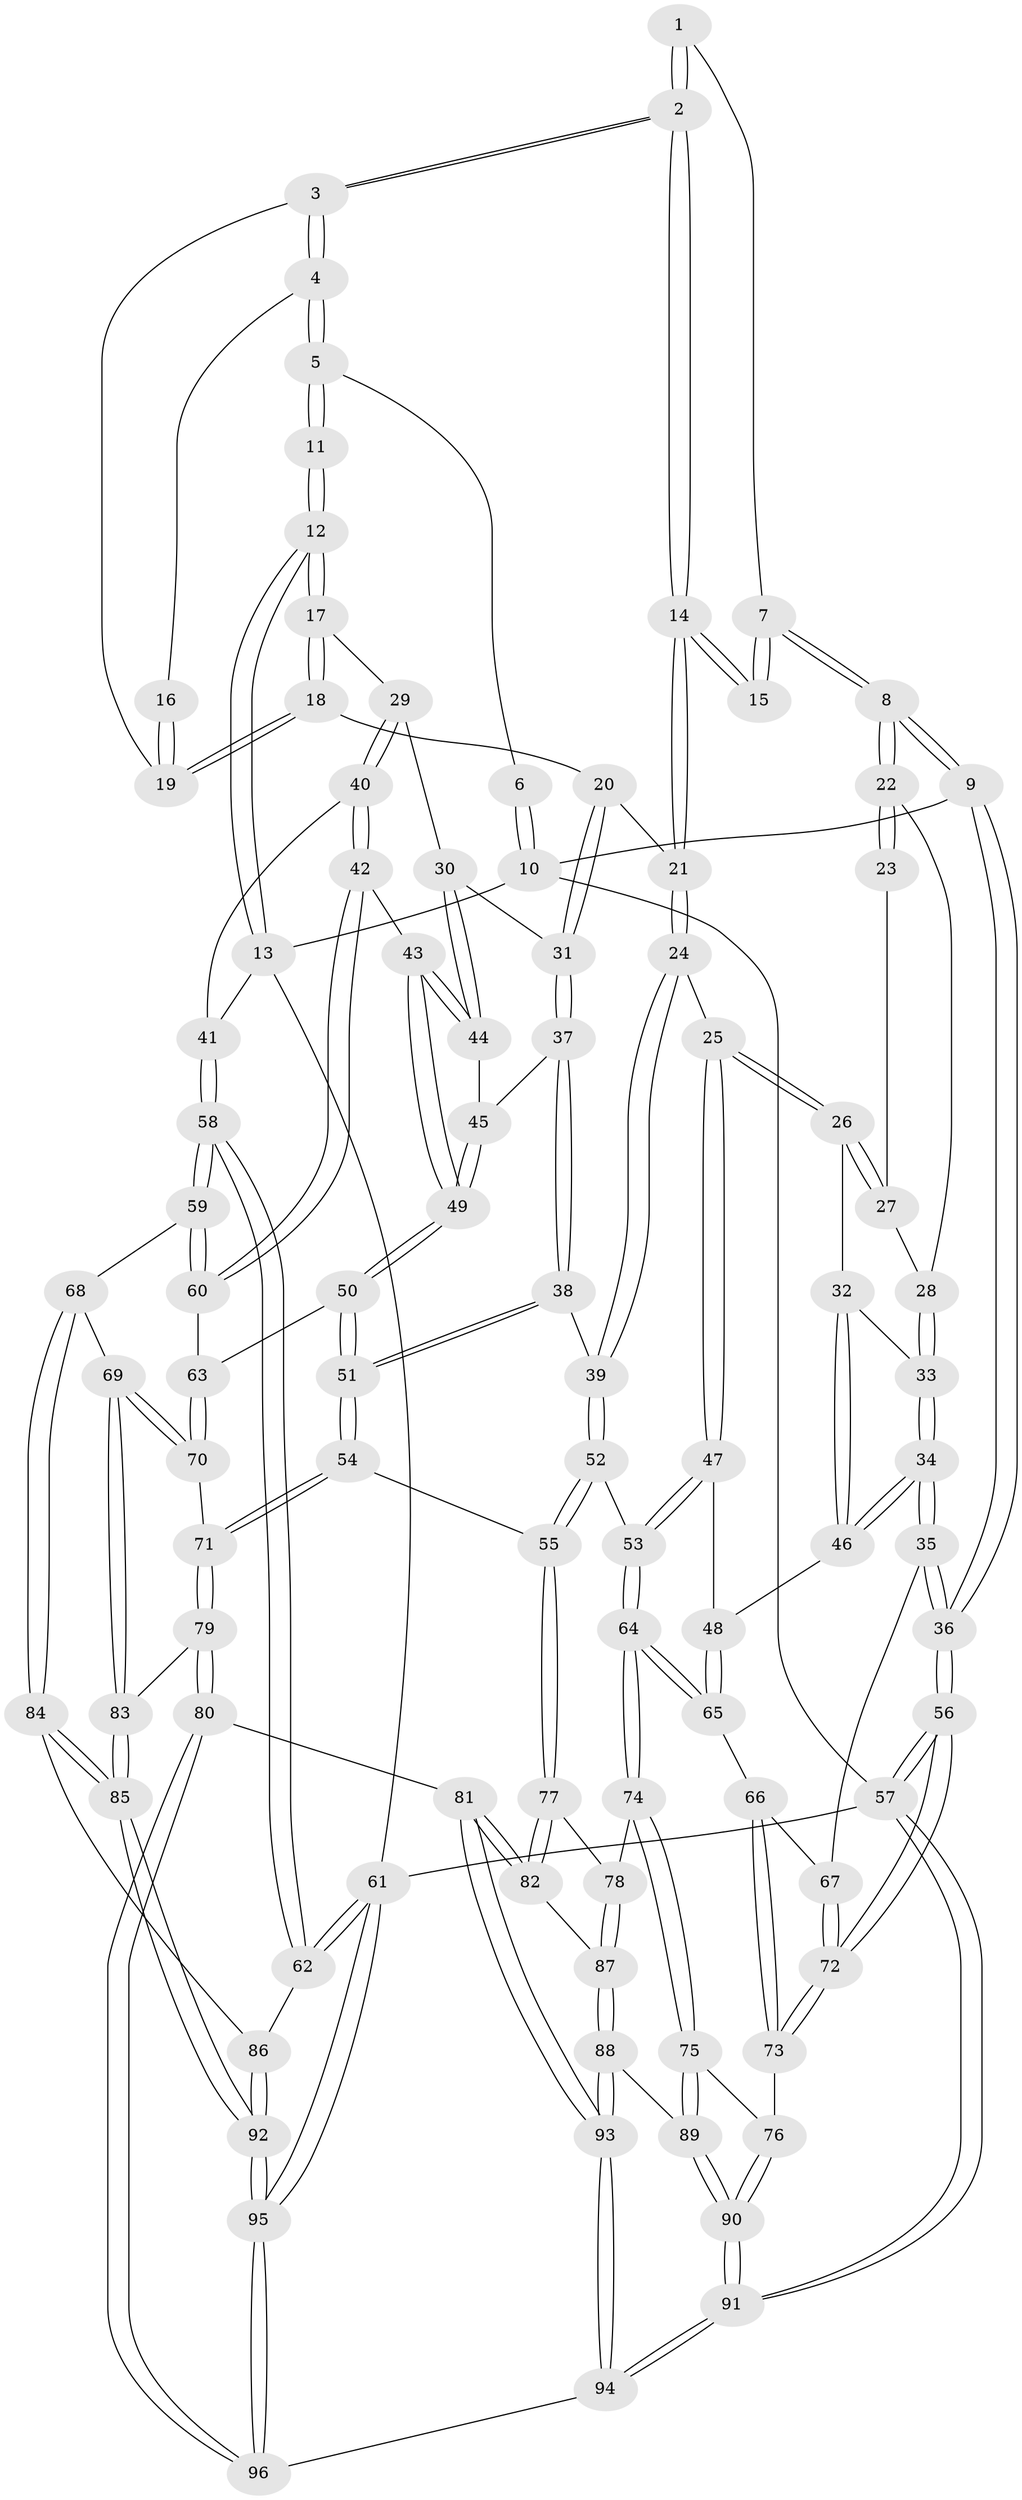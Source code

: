 // Generated by graph-tools (version 1.1) at 2025/27/03/15/25 16:27:56]
// undirected, 96 vertices, 237 edges
graph export_dot {
graph [start="1"]
  node [color=gray90,style=filled];
  1 [pos="+0.3449390934286582+0"];
  2 [pos="+0.42526920918863254+0.14449270116009708"];
  3 [pos="+0.4731047533012442+0.10085364644986176"];
  4 [pos="+0.47432786764910106+0.0986675943567392"];
  5 [pos="+0.5525086300385681+0"];
  6 [pos="+0.3248043093476615+0"];
  7 [pos="+0.3267983719799886+0.08016281757424044"];
  8 [pos="+0+0"];
  9 [pos="+0+0"];
  10 [pos="+0+0"];
  11 [pos="+0.9628433704901312+0"];
  12 [pos="+1+0"];
  13 [pos="+1+0"];
  14 [pos="+0.4246707420875614+0.14523938687561158"];
  15 [pos="+0.40465606067909554+0.1392013598407786"];
  16 [pos="+0.6459842237091048+0.07361936990655846"];
  17 [pos="+0.682591245411919+0.21894543695453123"];
  18 [pos="+0.6395326200368168+0.19826303611400514"];
  19 [pos="+0.6266557019603426+0.170534365388064"];
  20 [pos="+0.5786372408864948+0.23176512188258414"];
  21 [pos="+0.4340155195181078+0.229975063462252"];
  22 [pos="+0+0.008716803731466296"];
  23 [pos="+0.2685035653729109+0.17413870946958235"];
  24 [pos="+0.40907261220887936+0.3290944596214631"];
  25 [pos="+0.3013673042859156+0.34326188895175075"];
  26 [pos="+0.28562450259985656+0.3329172689256197"];
  27 [pos="+0.26469906790599784+0.23481182856210853"];
  28 [pos="+0.02223076710035328+0.12446117361554723"];
  29 [pos="+0.705081823678459+0.29051192224137035"];
  30 [pos="+0.69130871728736+0.3052370443055815"];
  31 [pos="+0.5957918349132836+0.33176869283338356"];
  32 [pos="+0.19670168891443354+0.3087408021203602"];
  33 [pos="+0.12527934331908464+0.2844425252907867"];
  34 [pos="+0.06870875165904848+0.49255072421538443"];
  35 [pos="+0.06382474066775626+0.49652545905838186"];
  36 [pos="+0+0.4787353058577731"];
  37 [pos="+0.5441158903955152+0.37346480578862046"];
  38 [pos="+0.49692411447526763+0.3805773766874507"];
  39 [pos="+0.4416754591145469+0.3683373273478919"];
  40 [pos="+0.8383334247311482+0.3234496069380919"];
  41 [pos="+1+0"];
  42 [pos="+0.8214476645552068+0.43583725002440776"];
  43 [pos="+0.7050361720770036+0.4490310346888718"];
  44 [pos="+0.6829277627275063+0.4120148170565832"];
  45 [pos="+0.5951111731115807+0.4053892586074082"];
  46 [pos="+0.1529527880871115+0.4781010094416256"];
  47 [pos="+0.27056864206452386+0.40333733841669994"];
  48 [pos="+0.20940657496904846+0.47180420759031283"];
  49 [pos="+0.6475500481873377+0.5444611812504683"];
  50 [pos="+0.6336067898500847+0.5892254050108909"];
  51 [pos="+0.6156057793724088+0.5981798892908359"];
  52 [pos="+0.40212637114011307+0.6074897372169643"];
  53 [pos="+0.3838257328713916+0.6149619541772123"];
  54 [pos="+0.5782599237432223+0.6343714711789806"];
  55 [pos="+0.5378565735282599+0.6416699666165374"];
  56 [pos="+0+0.8923363003300714"];
  57 [pos="+0+1"];
  58 [pos="+1+0.5795397605179391"];
  59 [pos="+0.9869600069338623+0.5702452430771511"];
  60 [pos="+0.8809564469414797+0.5478300780340754"];
  61 [pos="+1+1"];
  62 [pos="+1+0.7385016554174026"];
  63 [pos="+0.779671399508861+0.6145991555449881"];
  64 [pos="+0.3634210327871758+0.6271051359058302"];
  65 [pos="+0.30569788525541153+0.6107767139346326"];
  66 [pos="+0.14385221604248125+0.6459478447535979"];
  67 [pos="+0.12213267682446437+0.6319932361816014"];
  68 [pos="+0.8474598925346105+0.755432587076144"];
  69 [pos="+0.7918555534930497+0.7279551778364854"];
  70 [pos="+0.7904981673329674+0.7235648916901418"];
  71 [pos="+0.6229678047276014+0.7171176529057782"];
  72 [pos="+0+0.8355148290283771"];
  73 [pos="+0.1712409743434714+0.7875944410342053"];
  74 [pos="+0.3282710250638898+0.7807788229007129"];
  75 [pos="+0.3203416405272596+0.7936264400269432"];
  76 [pos="+0.18595988859897025+0.7994244348745199"];
  77 [pos="+0.5155768714984685+0.7314139719777415"];
  78 [pos="+0.45126419649809735+0.7950003160374394"];
  79 [pos="+0.6691152145683227+0.8611905638841548"];
  80 [pos="+0.6297488233232519+0.907006807180797"];
  81 [pos="+0.5766763659167186+0.8974521527734862"];
  82 [pos="+0.5451429980452329+0.8763337903035677"];
  83 [pos="+0.6950271882840369+0.8549389268984832"];
  84 [pos="+0.9013118793322458+0.8166947513088849"];
  85 [pos="+0.8400601886259015+0.8986139190582025"];
  86 [pos="+1+0.8002028808815742"];
  87 [pos="+0.5005729890843132+0.8678102789536387"];
  88 [pos="+0.3826052071252488+0.9012040292107402"];
  89 [pos="+0.33949320877002004+0.862107459418372"];
  90 [pos="+0.13170612237194157+1"];
  91 [pos="+0.005897280257419241+1"];
  92 [pos="+0.880736331312255+1"];
  93 [pos="+0.4142019080338973+1"];
  94 [pos="+0.37700748898511766+1"];
  95 [pos="+0.930782375361073+1"];
  96 [pos="+0.700451924236881+1"];
  1 -- 2;
  1 -- 2;
  1 -- 7;
  2 -- 3;
  2 -- 3;
  2 -- 14;
  2 -- 14;
  3 -- 4;
  3 -- 4;
  3 -- 19;
  4 -- 5;
  4 -- 5;
  4 -- 16;
  5 -- 6;
  5 -- 11;
  5 -- 11;
  6 -- 10;
  6 -- 10;
  7 -- 8;
  7 -- 8;
  7 -- 15;
  7 -- 15;
  8 -- 9;
  8 -- 9;
  8 -- 22;
  8 -- 22;
  9 -- 10;
  9 -- 36;
  9 -- 36;
  10 -- 13;
  10 -- 57;
  11 -- 12;
  11 -- 12;
  12 -- 13;
  12 -- 13;
  12 -- 17;
  12 -- 17;
  13 -- 41;
  13 -- 61;
  14 -- 15;
  14 -- 15;
  14 -- 21;
  14 -- 21;
  16 -- 19;
  16 -- 19;
  17 -- 18;
  17 -- 18;
  17 -- 29;
  18 -- 19;
  18 -- 19;
  18 -- 20;
  20 -- 21;
  20 -- 31;
  20 -- 31;
  21 -- 24;
  21 -- 24;
  22 -- 23;
  22 -- 23;
  22 -- 28;
  23 -- 27;
  24 -- 25;
  24 -- 39;
  24 -- 39;
  25 -- 26;
  25 -- 26;
  25 -- 47;
  25 -- 47;
  26 -- 27;
  26 -- 27;
  26 -- 32;
  27 -- 28;
  28 -- 33;
  28 -- 33;
  29 -- 30;
  29 -- 40;
  29 -- 40;
  30 -- 31;
  30 -- 44;
  30 -- 44;
  31 -- 37;
  31 -- 37;
  32 -- 33;
  32 -- 46;
  32 -- 46;
  33 -- 34;
  33 -- 34;
  34 -- 35;
  34 -- 35;
  34 -- 46;
  34 -- 46;
  35 -- 36;
  35 -- 36;
  35 -- 67;
  36 -- 56;
  36 -- 56;
  37 -- 38;
  37 -- 38;
  37 -- 45;
  38 -- 39;
  38 -- 51;
  38 -- 51;
  39 -- 52;
  39 -- 52;
  40 -- 41;
  40 -- 42;
  40 -- 42;
  41 -- 58;
  41 -- 58;
  42 -- 43;
  42 -- 60;
  42 -- 60;
  43 -- 44;
  43 -- 44;
  43 -- 49;
  43 -- 49;
  44 -- 45;
  45 -- 49;
  45 -- 49;
  46 -- 48;
  47 -- 48;
  47 -- 53;
  47 -- 53;
  48 -- 65;
  48 -- 65;
  49 -- 50;
  49 -- 50;
  50 -- 51;
  50 -- 51;
  50 -- 63;
  51 -- 54;
  51 -- 54;
  52 -- 53;
  52 -- 55;
  52 -- 55;
  53 -- 64;
  53 -- 64;
  54 -- 55;
  54 -- 71;
  54 -- 71;
  55 -- 77;
  55 -- 77;
  56 -- 57;
  56 -- 57;
  56 -- 72;
  56 -- 72;
  57 -- 91;
  57 -- 91;
  57 -- 61;
  58 -- 59;
  58 -- 59;
  58 -- 62;
  58 -- 62;
  59 -- 60;
  59 -- 60;
  59 -- 68;
  60 -- 63;
  61 -- 62;
  61 -- 62;
  61 -- 95;
  61 -- 95;
  62 -- 86;
  63 -- 70;
  63 -- 70;
  64 -- 65;
  64 -- 65;
  64 -- 74;
  64 -- 74;
  65 -- 66;
  66 -- 67;
  66 -- 73;
  66 -- 73;
  67 -- 72;
  67 -- 72;
  68 -- 69;
  68 -- 84;
  68 -- 84;
  69 -- 70;
  69 -- 70;
  69 -- 83;
  69 -- 83;
  70 -- 71;
  71 -- 79;
  71 -- 79;
  72 -- 73;
  72 -- 73;
  73 -- 76;
  74 -- 75;
  74 -- 75;
  74 -- 78;
  75 -- 76;
  75 -- 89;
  75 -- 89;
  76 -- 90;
  76 -- 90;
  77 -- 78;
  77 -- 82;
  77 -- 82;
  78 -- 87;
  78 -- 87;
  79 -- 80;
  79 -- 80;
  79 -- 83;
  80 -- 81;
  80 -- 96;
  80 -- 96;
  81 -- 82;
  81 -- 82;
  81 -- 93;
  81 -- 93;
  82 -- 87;
  83 -- 85;
  83 -- 85;
  84 -- 85;
  84 -- 85;
  84 -- 86;
  85 -- 92;
  85 -- 92;
  86 -- 92;
  86 -- 92;
  87 -- 88;
  87 -- 88;
  88 -- 89;
  88 -- 93;
  88 -- 93;
  89 -- 90;
  89 -- 90;
  90 -- 91;
  90 -- 91;
  91 -- 94;
  91 -- 94;
  92 -- 95;
  92 -- 95;
  93 -- 94;
  93 -- 94;
  94 -- 96;
  95 -- 96;
  95 -- 96;
}
